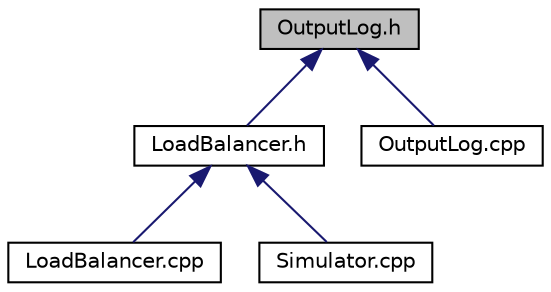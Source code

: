 digraph "OutputLog.h"
{
 // LATEX_PDF_SIZE
  edge [fontname="Helvetica",fontsize="10",labelfontname="Helvetica",labelfontsize="10"];
  node [fontname="Helvetica",fontsize="10",shape=record];
  Node1 [label="OutputLog.h",height=0.2,width=0.4,color="black", fillcolor="grey75", style="filled", fontcolor="black",tooltip="Defines the OutputLog class."];
  Node1 -> Node2 [dir="back",color="midnightblue",fontsize="10",style="solid",fontname="Helvetica"];
  Node2 [label="LoadBalancer.h",height=0.2,width=0.4,color="black", fillcolor="white", style="filled",URL="$LoadBalancer_8h.html",tooltip="Defines the LoadBalancer class."];
  Node2 -> Node3 [dir="back",color="midnightblue",fontsize="10",style="solid",fontname="Helvetica"];
  Node3 [label="LoadBalancer.cpp",height=0.2,width=0.4,color="black", fillcolor="white", style="filled",URL="$LoadBalancer_8cpp.html",tooltip="Implements the LoadBalancer class."];
  Node2 -> Node4 [dir="back",color="midnightblue",fontsize="10",style="solid",fontname="Helvetica"];
  Node4 [label="Simulator.cpp",height=0.2,width=0.4,color="black", fillcolor="white", style="filled",URL="$Simulator_8cpp.html",tooltip="Driver for load balancer simulation."];
  Node1 -> Node5 [dir="back",color="midnightblue",fontsize="10",style="solid",fontname="Helvetica"];
  Node5 [label="OutputLog.cpp",height=0.2,width=0.4,color="black", fillcolor="white", style="filled",URL="$OutputLog_8cpp.html",tooltip="Implements the OutputLog class."];
}
